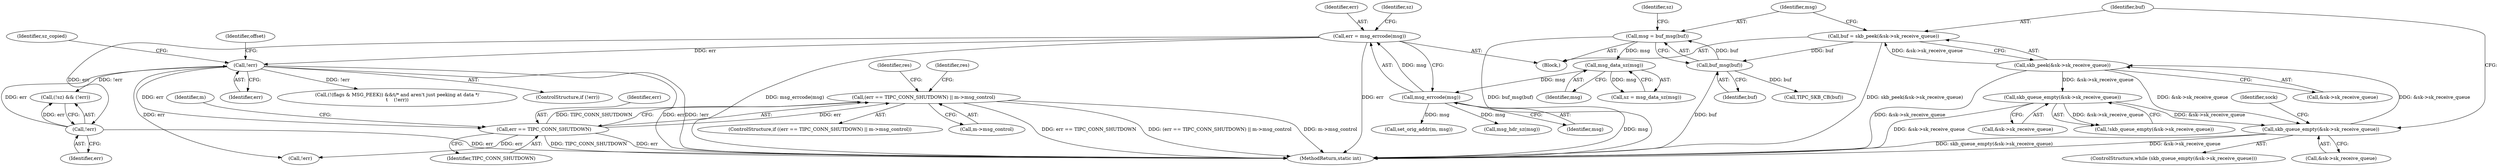 digraph "0_linux_60085c3d009b0df252547adb336d1ccca5ce52ec_0@pointer" {
"1000368" [label="(Call,(err == TIPC_CONN_SHUTDOWN) || m->msg_control)"];
"1000369" [label="(Call,err == TIPC_CONN_SHUTDOWN)"];
"1000289" [label="(Call,!err)"];
"1000257" [label="(Call,err = msg_errcode(msg))"];
"1000259" [label="(Call,msg_errcode(msg))"];
"1000255" [label="(Call,msg_data_sz(msg))"];
"1000249" [label="(Call,msg = buf_msg(buf))"];
"1000251" [label="(Call,buf_msg(buf))"];
"1000242" [label="(Call,buf = skb_peek(&sk->sk_receive_queue))"];
"1000244" [label="(Call,skb_peek(&sk->sk_receive_queue))"];
"1000198" [label="(Call,skb_queue_empty(&sk->sk_receive_queue))"];
"1000415" [label="(Call,skb_queue_empty(&sk->sk_receive_queue))"];
"1000265" [label="(Call,!err)"];
"1000288" [label="(ControlStructure,if (!err))"];
"1000380" [label="(Identifier,res)"];
"1000264" [label="(Identifier,sz)"];
"1000368" [label="(Call,(err == TIPC_CONN_SHUTDOWN) || m->msg_control)"];
"1000242" [label="(Call,buf = skb_peek(&sk->sk_receive_queue))"];
"1000259" [label="(Call,msg_errcode(msg))"];
"1000245" [label="(Call,&sk->sk_receive_queue)"];
"1000414" [label="(Call,!skb_queue_empty(&sk->sk_receive_queue))"];
"1000256" [label="(Identifier,msg)"];
"1000198" [label="(Call,skb_queue_empty(&sk->sk_receive_queue))"];
"1000262" [label="(Call,(!sz) && (!err))"];
"1000255" [label="(Call,msg_data_sz(msg))"];
"1000257" [label="(Call,err = msg_errcode(msg))"];
"1000249" [label="(Call,msg = buf_msg(buf))"];
"1000120" [label="(Block,)"];
"1000243" [label="(Identifier,buf)"];
"1000290" [label="(Identifier,err)"];
"1000265" [label="(Call,!err)"];
"1000439" [label="(MethodReturn,static int)"];
"1000258" [label="(Identifier,err)"];
"1000254" [label="(Identifier,sz)"];
"1000253" [label="(Call,sz = msg_data_sz(msg))"];
"1000367" [label="(ControlStructure,if ((err == TIPC_CONN_SHUTDOWN) || m->msg_control))"];
"1000369" [label="(Call,err == TIPC_CONN_SHUTDOWN)"];
"1000244" [label="(Call,skb_peek(&sk->sk_receive_queue))"];
"1000373" [label="(Identifier,m)"];
"1000423" [label="(Call,(!(flags & MSG_PEEK)) &&\t/* and aren't just peeking at data */\n\t    (!err))"];
"1000289" [label="(Call,!err)"];
"1000276" [label="(Call,set_orig_addr(m, msg))"];
"1000207" [label="(Identifier,sock)"];
"1000324" [label="(Call,msg_hdr_sz(msg))"];
"1000260" [label="(Identifier,msg)"];
"1000250" [label="(Identifier,msg)"];
"1000197" [label="(ControlStructure,while (skb_queue_empty(&sk->sk_receive_queue)))"];
"1000300" [label="(Call,TIPC_SKB_CB(buf))"];
"1000376" [label="(Identifier,res)"];
"1000199" [label="(Call,&sk->sk_receive_queue)"];
"1000416" [label="(Call,&sk->sk_receive_queue)"];
"1000364" [label="(Identifier,sz_copied)"];
"1000294" [label="(Identifier,offset)"];
"1000415" [label="(Call,skb_queue_empty(&sk->sk_receive_queue))"];
"1000370" [label="(Identifier,err)"];
"1000428" [label="(Call,!err)"];
"1000251" [label="(Call,buf_msg(buf))"];
"1000252" [label="(Identifier,buf)"];
"1000372" [label="(Call,m->msg_control)"];
"1000371" [label="(Identifier,TIPC_CONN_SHUTDOWN)"];
"1000266" [label="(Identifier,err)"];
"1000368" -> "1000367"  [label="AST: "];
"1000368" -> "1000369"  [label="CFG: "];
"1000368" -> "1000372"  [label="CFG: "];
"1000369" -> "1000368"  [label="AST: "];
"1000372" -> "1000368"  [label="AST: "];
"1000376" -> "1000368"  [label="CFG: "];
"1000380" -> "1000368"  [label="CFG: "];
"1000368" -> "1000439"  [label="DDG: err == TIPC_CONN_SHUTDOWN"];
"1000368" -> "1000439"  [label="DDG: (err == TIPC_CONN_SHUTDOWN) || m->msg_control"];
"1000368" -> "1000439"  [label="DDG: m->msg_control"];
"1000369" -> "1000368"  [label="DDG: err"];
"1000369" -> "1000368"  [label="DDG: TIPC_CONN_SHUTDOWN"];
"1000369" -> "1000371"  [label="CFG: "];
"1000370" -> "1000369"  [label="AST: "];
"1000371" -> "1000369"  [label="AST: "];
"1000373" -> "1000369"  [label="CFG: "];
"1000369" -> "1000439"  [label="DDG: err"];
"1000369" -> "1000439"  [label="DDG: TIPC_CONN_SHUTDOWN"];
"1000289" -> "1000369"  [label="DDG: err"];
"1000369" -> "1000428"  [label="DDG: err"];
"1000289" -> "1000288"  [label="AST: "];
"1000289" -> "1000290"  [label="CFG: "];
"1000290" -> "1000289"  [label="AST: "];
"1000294" -> "1000289"  [label="CFG: "];
"1000364" -> "1000289"  [label="CFG: "];
"1000289" -> "1000439"  [label="DDG: err"];
"1000289" -> "1000439"  [label="DDG: !err"];
"1000289" -> "1000262"  [label="DDG: !err"];
"1000257" -> "1000289"  [label="DDG: err"];
"1000265" -> "1000289"  [label="DDG: err"];
"1000289" -> "1000423"  [label="DDG: !err"];
"1000289" -> "1000428"  [label="DDG: err"];
"1000257" -> "1000120"  [label="AST: "];
"1000257" -> "1000259"  [label="CFG: "];
"1000258" -> "1000257"  [label="AST: "];
"1000259" -> "1000257"  [label="AST: "];
"1000264" -> "1000257"  [label="CFG: "];
"1000257" -> "1000439"  [label="DDG: msg_errcode(msg)"];
"1000257" -> "1000439"  [label="DDG: err"];
"1000259" -> "1000257"  [label="DDG: msg"];
"1000257" -> "1000265"  [label="DDG: err"];
"1000259" -> "1000260"  [label="CFG: "];
"1000260" -> "1000259"  [label="AST: "];
"1000259" -> "1000439"  [label="DDG: msg"];
"1000255" -> "1000259"  [label="DDG: msg"];
"1000259" -> "1000276"  [label="DDG: msg"];
"1000259" -> "1000324"  [label="DDG: msg"];
"1000255" -> "1000253"  [label="AST: "];
"1000255" -> "1000256"  [label="CFG: "];
"1000256" -> "1000255"  [label="AST: "];
"1000253" -> "1000255"  [label="CFG: "];
"1000255" -> "1000253"  [label="DDG: msg"];
"1000249" -> "1000255"  [label="DDG: msg"];
"1000249" -> "1000120"  [label="AST: "];
"1000249" -> "1000251"  [label="CFG: "];
"1000250" -> "1000249"  [label="AST: "];
"1000251" -> "1000249"  [label="AST: "];
"1000254" -> "1000249"  [label="CFG: "];
"1000249" -> "1000439"  [label="DDG: buf_msg(buf)"];
"1000251" -> "1000249"  [label="DDG: buf"];
"1000251" -> "1000252"  [label="CFG: "];
"1000252" -> "1000251"  [label="AST: "];
"1000251" -> "1000439"  [label="DDG: buf"];
"1000242" -> "1000251"  [label="DDG: buf"];
"1000251" -> "1000300"  [label="DDG: buf"];
"1000242" -> "1000120"  [label="AST: "];
"1000242" -> "1000244"  [label="CFG: "];
"1000243" -> "1000242"  [label="AST: "];
"1000244" -> "1000242"  [label="AST: "];
"1000250" -> "1000242"  [label="CFG: "];
"1000242" -> "1000439"  [label="DDG: skb_peek(&sk->sk_receive_queue)"];
"1000244" -> "1000242"  [label="DDG: &sk->sk_receive_queue"];
"1000244" -> "1000245"  [label="CFG: "];
"1000245" -> "1000244"  [label="AST: "];
"1000244" -> "1000439"  [label="DDG: &sk->sk_receive_queue"];
"1000244" -> "1000198"  [label="DDG: &sk->sk_receive_queue"];
"1000198" -> "1000244"  [label="DDG: &sk->sk_receive_queue"];
"1000244" -> "1000415"  [label="DDG: &sk->sk_receive_queue"];
"1000198" -> "1000197"  [label="AST: "];
"1000198" -> "1000199"  [label="CFG: "];
"1000199" -> "1000198"  [label="AST: "];
"1000207" -> "1000198"  [label="CFG: "];
"1000243" -> "1000198"  [label="CFG: "];
"1000198" -> "1000439"  [label="DDG: &sk->sk_receive_queue"];
"1000198" -> "1000439"  [label="DDG: skb_queue_empty(&sk->sk_receive_queue)"];
"1000415" -> "1000198"  [label="DDG: &sk->sk_receive_queue"];
"1000415" -> "1000414"  [label="AST: "];
"1000415" -> "1000416"  [label="CFG: "];
"1000416" -> "1000415"  [label="AST: "];
"1000414" -> "1000415"  [label="CFG: "];
"1000415" -> "1000439"  [label="DDG: &sk->sk_receive_queue"];
"1000415" -> "1000414"  [label="DDG: &sk->sk_receive_queue"];
"1000265" -> "1000262"  [label="AST: "];
"1000265" -> "1000266"  [label="CFG: "];
"1000266" -> "1000265"  [label="AST: "];
"1000262" -> "1000265"  [label="CFG: "];
"1000265" -> "1000439"  [label="DDG: err"];
"1000265" -> "1000262"  [label="DDG: err"];
}
